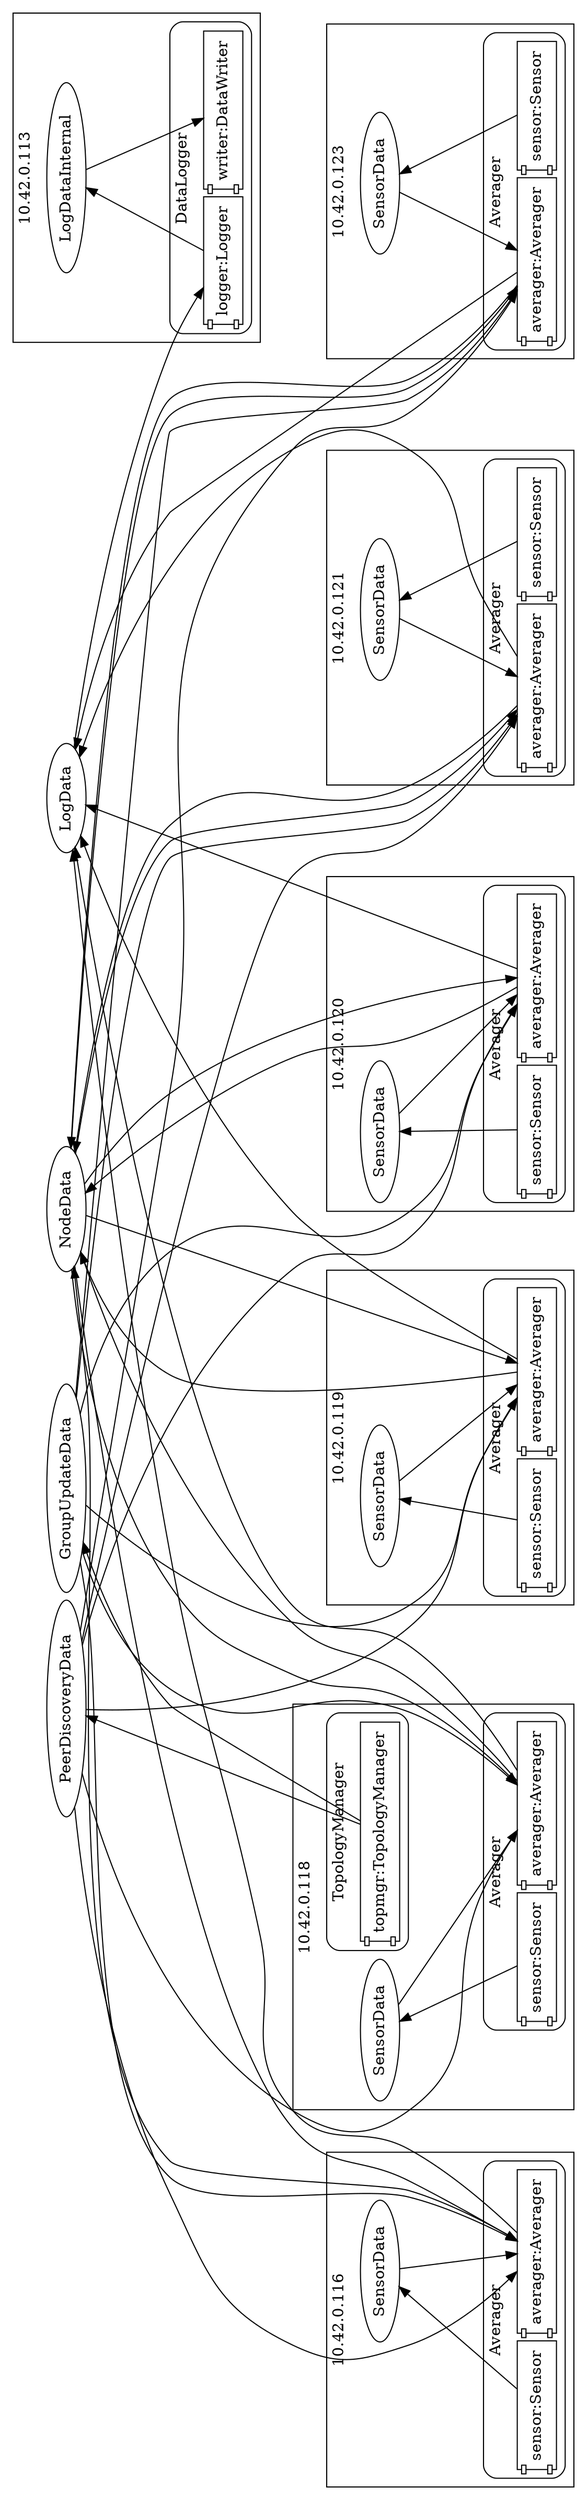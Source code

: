 digraph GroupTestApp {
rankdir=TB;
nodesep="0.1";
ranksep="1.5";
orientation=l;
subgraph msgs {
rank=min;
NodeData [shape=ellipse];
GroupUpdateData [shape=ellipse];
PeerDiscoveryData [shape=ellipse];
LogData [shape=ellipse];
}

sensor_Sensor_40 -> SensorData_41;
averager_Averager_42 -> NodeData;
averager_Averager_42 -> LogData;
SensorData_41 -> averager_Averager_42;
NodeData -> averager_Averager_42;
PeerDiscoveryData -> averager_Averager_42;
GroupUpdateData -> averager_Averager_42;
subgraph "cluster_10.42.0.116" {
label="10.42.0.116";
rankdir=BT;
rank=max;
subgraph Averager_msgs_39 {
rank=min;
SensorData_41 [label=SensorData, shape=ellipse];
}

subgraph cluster_Averager_38 {
label=Averager;
style=rounded;
sensor_Sensor_40 [label="sensor:Sensor", rank=max, shape=component];
averager_Averager_42 [label="averager:Averager", rank=max, shape=component];
}

}

sensor_Sensor_45 -> SensorData_46;
averager_Averager_47 -> NodeData;
averager_Averager_47 -> LogData;
SensorData_46 -> averager_Averager_47;
NodeData -> averager_Averager_47;
PeerDiscoveryData -> averager_Averager_47;
GroupUpdateData -> averager_Averager_47;
topmgr_TopologyManager_49 -> GroupUpdateData;
topmgr_TopologyManager_49 -> PeerDiscoveryData;
subgraph "cluster_10.42.0.118" {
label="10.42.0.118";
rankdir=BT;
rank=max;
subgraph Averager_msgs_44 {
rank=min;
SensorData_46 [label=SensorData, shape=ellipse];
}

subgraph cluster_Averager_43 {
label=Averager;
style=rounded;
sensor_Sensor_45 [label="sensor:Sensor", rank=max, shape=component];
averager_Averager_47 [label="averager:Averager", rank=max, shape=component];
}

subgraph cluster_TopologyManager_48 {
label=TopologyManager;
style=rounded;
topmgr_TopologyManager_49 [label="topmgr:TopologyManager", rank=max, shape=component];
}

}

sensor_Sensor_52 -> SensorData_53;
averager_Averager_54 -> NodeData;
averager_Averager_54 -> LogData;
SensorData_53 -> averager_Averager_54;
NodeData -> averager_Averager_54;
PeerDiscoveryData -> averager_Averager_54;
GroupUpdateData -> averager_Averager_54;
subgraph "cluster_10.42.0.119" {
label="10.42.0.119";
rankdir=BT;
rank=max;
subgraph Averager_msgs_51 {
rank=min;
SensorData_53 [label=SensorData, shape=ellipse];
}

subgraph cluster_Averager_50 {
label=Averager;
style=rounded;
sensor_Sensor_52 [label="sensor:Sensor", rank=max, shape=component];
averager_Averager_54 [label="averager:Averager", rank=max, shape=component];
}

}

sensor_Sensor_57 -> SensorData_58;
averager_Averager_59 -> NodeData;
averager_Averager_59 -> LogData;
SensorData_58 -> averager_Averager_59;
NodeData -> averager_Averager_59;
PeerDiscoveryData -> averager_Averager_59;
GroupUpdateData -> averager_Averager_59;
subgraph "cluster_10.42.0.120" {
label="10.42.0.120";
rankdir=BT;
rank=max;
subgraph Averager_msgs_56 {
rank=min;
SensorData_58 [label=SensorData, shape=ellipse];
}

subgraph cluster_Averager_55 {
label=Averager;
style=rounded;
sensor_Sensor_57 [label="sensor:Sensor", rank=max, shape=component];
averager_Averager_59 [label="averager:Averager", rank=max, shape=component];
}

}

sensor_Sensor_62 -> SensorData_63;
averager_Averager_64 -> NodeData;
averager_Averager_64 -> LogData;
SensorData_63 -> averager_Averager_64;
NodeData -> averager_Averager_64;
PeerDiscoveryData -> averager_Averager_64;
GroupUpdateData -> averager_Averager_64;
subgraph "cluster_10.42.0.121" {
label="10.42.0.121";
rankdir=BT;
rank=max;
subgraph Averager_msgs_61 {
rank=min;
SensorData_63 [label=SensorData, shape=ellipse];
}

subgraph cluster_Averager_60 {
label=Averager;
style=rounded;
sensor_Sensor_62 [label="sensor:Sensor", rank=max, shape=component];
averager_Averager_64 [label="averager:Averager", rank=max, shape=component];
}

}

sensor_Sensor_67 -> SensorData_68;
averager_Averager_69 -> NodeData;
averager_Averager_69 -> LogData;
SensorData_68 -> averager_Averager_69;
NodeData -> averager_Averager_69;
PeerDiscoveryData -> averager_Averager_69;
GroupUpdateData -> averager_Averager_69;
subgraph "cluster_10.42.0.123" {
label="10.42.0.123";
rankdir=BT;
rank=max;
subgraph Averager_msgs_66 {
rank=min;
SensorData_68 [label=SensorData, shape=ellipse];
}

subgraph cluster_Averager_65 {
label=Averager;
style=rounded;
sensor_Sensor_67 [label="sensor:Sensor", rank=max, shape=component];
averager_Averager_69 [label="averager:Averager", rank=max, shape=component];
}

}

logger_Logger_72 -> LogDataInternal_73;
LogData -> logger_Logger_72;
LogDataInternal_73 -> writer_DataWriter_74;
subgraph "cluster_10.42.0.113" {
label="10.42.0.113";
rankdir=BT;
rank=max;
subgraph DataLogger_msgs_71 {
rank=min;
LogDataInternal_73 [label=LogDataInternal, shape=ellipse];
}

subgraph cluster_DataLogger_70 {
label=DataLogger;
style=rounded;
logger_Logger_72 [label="logger:Logger", rank=max, shape=component];
writer_DataWriter_74 [label="writer:DataWriter", rank=max, shape=component];
}

}

}
